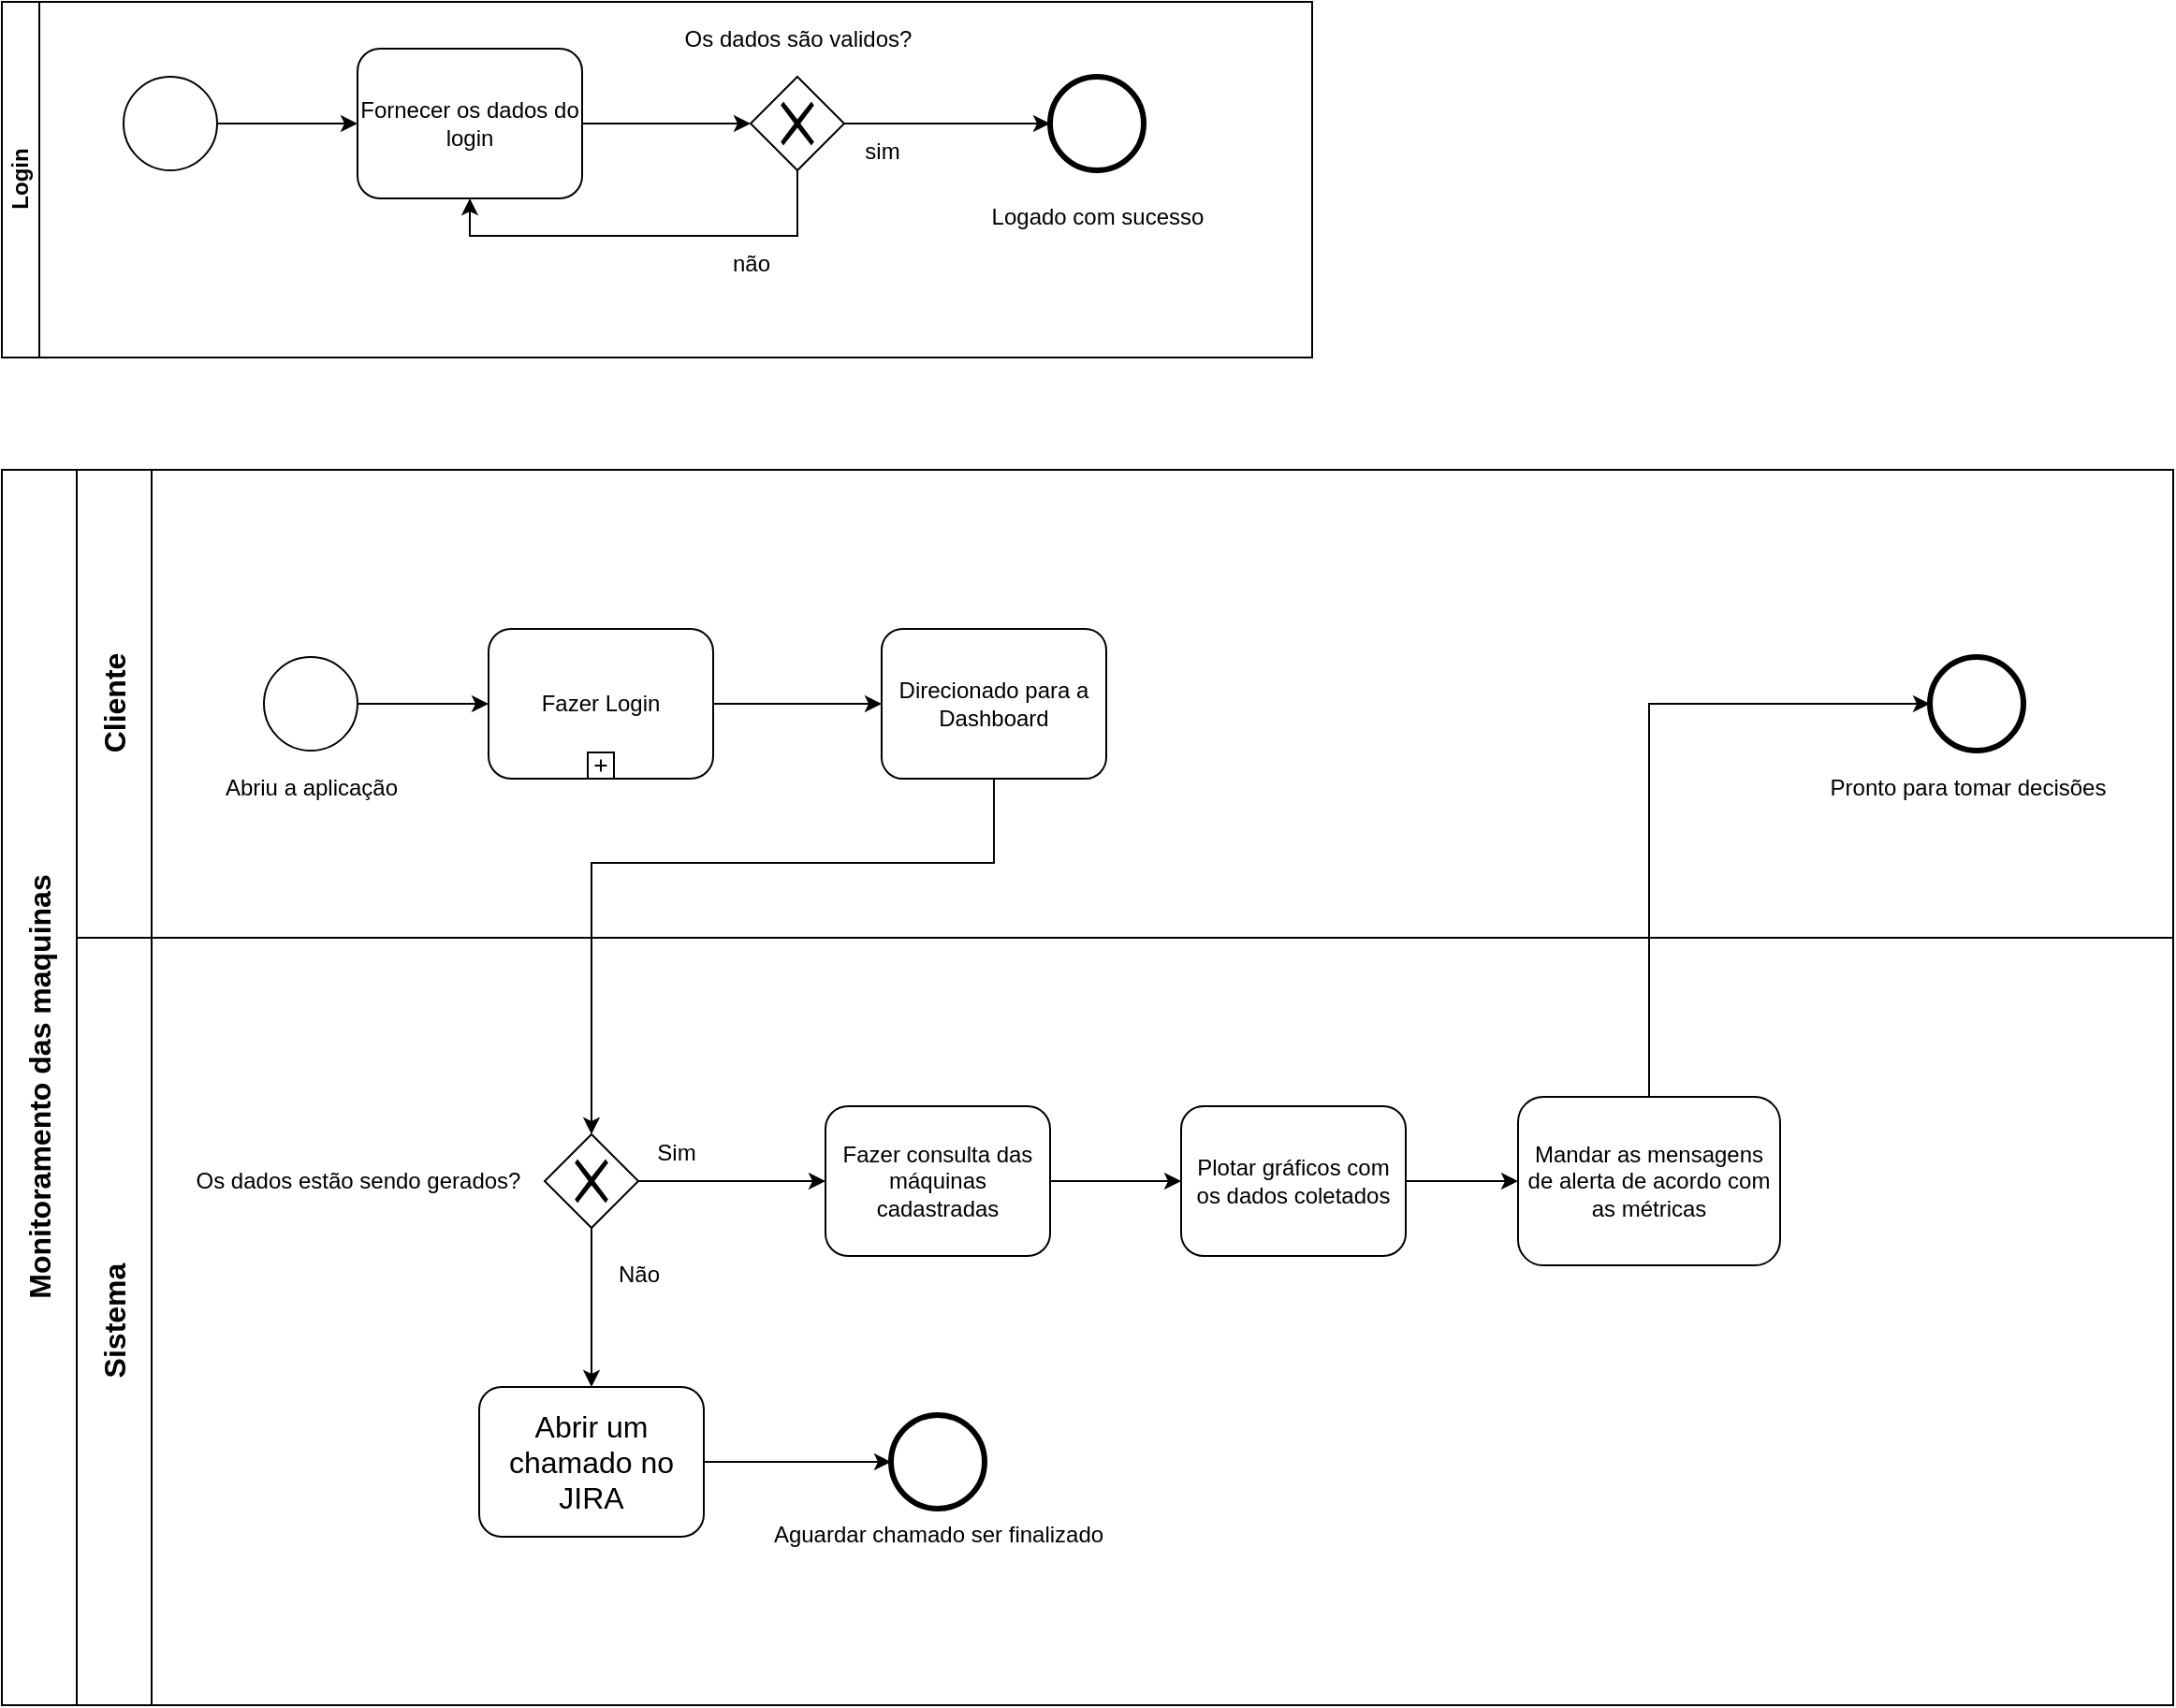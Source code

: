 <mxfile version="13.8.2" type="device"><diagram id="CDsfHtnAjip1gynIjyBw" name="Page-1"><mxGraphModel dx="2431" dy="1530" grid="1" gridSize="10" guides="1" tooltips="1" connect="1" arrows="1" fold="1" page="0" pageScale="1" pageWidth="827" pageHeight="1169" math="0" shadow="0"><root><mxCell id="0"/><mxCell id="1" parent="0"/><mxCell id="-ThY5HVEzseWupzumiQa-1" value="&lt;font style=&quot;font-size: 16px&quot;&gt;Monitoramento das maquinas&lt;/font&gt;" style="swimlane;html=1;childLayout=stackLayout;resizeParent=1;resizeParentMax=0;horizontal=0;startSize=40;horizontalStack=0;" parent="1" vertex="1"><mxGeometry x="-40" y="70" width="1160" height="660" as="geometry"/></mxCell><mxCell id="-ThY5HVEzseWupzumiQa-2" value="&lt;font style=&quot;font-size: 16px&quot;&gt;Cliente&lt;/font&gt;" style="swimlane;html=1;startSize=40;horizontal=0;" parent="-ThY5HVEzseWupzumiQa-1" vertex="1"><mxGeometry x="40" width="1120" height="250" as="geometry"/></mxCell><mxCell id="-ThY5HVEzseWupzumiQa-11" style="edgeStyle=orthogonalEdgeStyle;rounded=0;orthogonalLoop=1;jettySize=auto;html=1;entryX=0;entryY=0.5;entryDx=0;entryDy=0;" parent="-ThY5HVEzseWupzumiQa-2" source="-ThY5HVEzseWupzumiQa-5" target="-ThY5HVEzseWupzumiQa-13" edge="1"><mxGeometry relative="1" as="geometry"><mxPoint x="200" y="160" as="targetPoint"/></mxGeometry></mxCell><mxCell id="-ThY5HVEzseWupzumiQa-5" value="" style="shape=mxgraph.bpmn.shape;html=1;verticalLabelPosition=bottom;labelBackgroundColor=#ffffff;verticalAlign=top;align=center;perimeter=ellipsePerimeter;outlineConnect=0;outline=standard;symbol=general;" parent="-ThY5HVEzseWupzumiQa-2" vertex="1"><mxGeometry x="100" y="100" width="50" height="50" as="geometry"/></mxCell><mxCell id="-ThY5HVEzseWupzumiQa-16" style="edgeStyle=orthogonalEdgeStyle;rounded=0;orthogonalLoop=1;jettySize=auto;html=1;entryX=0;entryY=0.5;entryDx=0;entryDy=0;" parent="-ThY5HVEzseWupzumiQa-2" source="-ThY5HVEzseWupzumiQa-13" target="-ThY5HVEzseWupzumiQa-15" edge="1"><mxGeometry relative="1" as="geometry"/></mxCell><mxCell id="-ThY5HVEzseWupzumiQa-13" value="Fazer Login" style="html=1;whiteSpace=wrap;rounded=1;dropTarget=0;" parent="-ThY5HVEzseWupzumiQa-2" vertex="1"><mxGeometry x="220" y="85" width="120" height="80" as="geometry"/></mxCell><mxCell id="-ThY5HVEzseWupzumiQa-14" value="" style="html=1;shape=plus;outlineConnect=0;" parent="-ThY5HVEzseWupzumiQa-13" vertex="1"><mxGeometry x="0.5" y="1" width="14" height="14" relative="1" as="geometry"><mxPoint x="-7" y="-14" as="offset"/></mxGeometry></mxCell><mxCell id="-ThY5HVEzseWupzumiQa-15" value="Direcionado para a Dashboard" style="shape=ext;rounded=1;html=1;whiteSpace=wrap;arcSize=14;" parent="-ThY5HVEzseWupzumiQa-2" vertex="1"><mxGeometry x="430" y="85" width="120" height="80" as="geometry"/></mxCell><mxCell id="jXKzK_16CXANIdWnUxSR-3" value="" style="shape=mxgraph.bpmn.shape;html=1;verticalLabelPosition=bottom;labelBackgroundColor=#ffffff;verticalAlign=top;align=center;perimeter=ellipsePerimeter;outlineConnect=0;outline=end;symbol=general;" parent="-ThY5HVEzseWupzumiQa-2" vertex="1"><mxGeometry x="990" y="100" width="50" height="50" as="geometry"/></mxCell><mxCell id="-ThY5HVEzseWupzumiQa-12" value="Abriu a aplicação" style="text;html=1;align=center;verticalAlign=middle;resizable=0;points=[];autosize=1;" parent="-ThY5HVEzseWupzumiQa-2" vertex="1"><mxGeometry x="70" y="160" width="110" height="20" as="geometry"/></mxCell><mxCell id="-ThY5HVEzseWupzumiQa-3" value="&lt;font style=&quot;font-size: 16px&quot;&gt;Sistema&lt;/font&gt;" style="swimlane;html=1;startSize=40;horizontal=0;" parent="-ThY5HVEzseWupzumiQa-1" vertex="1"><mxGeometry x="40" y="250" width="1120" height="410" as="geometry"/></mxCell><mxCell id="-ThY5HVEzseWupzumiQa-20" style="edgeStyle=orthogonalEdgeStyle;rounded=0;orthogonalLoop=1;jettySize=auto;html=1;" parent="-ThY5HVEzseWupzumiQa-3" source="-ThY5HVEzseWupzumiQa-17" target="-ThY5HVEzseWupzumiQa-19" edge="1"><mxGeometry relative="1" as="geometry"/></mxCell><mxCell id="-ThY5HVEzseWupzumiQa-24" style="edgeStyle=orthogonalEdgeStyle;rounded=0;orthogonalLoop=1;jettySize=auto;html=1;entryX=0;entryY=0.5;entryDx=0;entryDy=0;" parent="-ThY5HVEzseWupzumiQa-3" source="-ThY5HVEzseWupzumiQa-21" target="-ThY5HVEzseWupzumiQa-17" edge="1"><mxGeometry relative="1" as="geometry"/></mxCell><mxCell id="-ThY5HVEzseWupzumiQa-27" value="Sim" style="text;html=1;align=center;verticalAlign=middle;resizable=0;points=[];autosize=1;" parent="-ThY5HVEzseWupzumiQa-3" vertex="1"><mxGeometry x="300" y="105" width="40" height="20" as="geometry"/></mxCell><mxCell id="jXKzK_16CXANIdWnUxSR-1" value="Mandar as mensagens de alerta de acordo com as métricas" style="shape=ext;rounded=1;html=1;whiteSpace=wrap;" parent="-ThY5HVEzseWupzumiQa-3" vertex="1"><mxGeometry x="770" y="85" width="140" height="90" as="geometry"/></mxCell><mxCell id="-ThY5HVEzseWupzumiQa-23" value="Os dados estão sendo gerados?" style="text;html=1;align=center;verticalAlign=middle;resizable=0;points=[];autosize=1;" parent="-ThY5HVEzseWupzumiQa-3" vertex="1"><mxGeometry x="50" y="120" width="200" height="20" as="geometry"/></mxCell><mxCell id="-ThY5HVEzseWupzumiQa-17" value="Fazer consulta das máquinas cadastradas" style="shape=ext;rounded=1;html=1;whiteSpace=wrap;" parent="-ThY5HVEzseWupzumiQa-3" vertex="1"><mxGeometry x="400" y="90" width="120" height="80" as="geometry"/></mxCell><mxCell id="VK2IQYMkAc5qo0UPz8qn-17" style="edgeStyle=orthogonalEdgeStyle;rounded=0;orthogonalLoop=1;jettySize=auto;html=1;entryX=0.5;entryY=0;entryDx=0;entryDy=0;fontSize=16;" parent="-ThY5HVEzseWupzumiQa-3" source="-ThY5HVEzseWupzumiQa-21" target="VK2IQYMkAc5qo0UPz8qn-16" edge="1"><mxGeometry relative="1" as="geometry"/></mxCell><mxCell id="-ThY5HVEzseWupzumiQa-21" value="" style="shape=mxgraph.bpmn.shape;html=1;verticalLabelPosition=bottom;labelBackgroundColor=#ffffff;verticalAlign=top;align=center;perimeter=rhombusPerimeter;background=gateway;outlineConnect=0;outline=none;symbol=exclusiveGw;" parent="-ThY5HVEzseWupzumiQa-3" vertex="1"><mxGeometry x="250" y="105" width="50" height="50" as="geometry"/></mxCell><mxCell id="jXKzK_16CXANIdWnUxSR-2" style="edgeStyle=orthogonalEdgeStyle;rounded=0;orthogonalLoop=1;jettySize=auto;html=1;entryX=0;entryY=0.5;entryDx=0;entryDy=0;" parent="-ThY5HVEzseWupzumiQa-3" source="-ThY5HVEzseWupzumiQa-19" target="jXKzK_16CXANIdWnUxSR-1" edge="1"><mxGeometry relative="1" as="geometry"/></mxCell><mxCell id="-ThY5HVEzseWupzumiQa-19" value="Plotar gráficos com os dados coletados" style="shape=ext;rounded=1;html=1;whiteSpace=wrap;" parent="-ThY5HVEzseWupzumiQa-3" vertex="1"><mxGeometry x="590" y="90" width="120" height="80" as="geometry"/></mxCell><mxCell id="-ThY5HVEzseWupzumiQa-28" value="Não" style="text;html=1;align=center;verticalAlign=middle;resizable=0;points=[];autosize=1;" parent="-ThY5HVEzseWupzumiQa-3" vertex="1"><mxGeometry x="280" y="170" width="40" height="20" as="geometry"/></mxCell><mxCell id="VK2IQYMkAc5qo0UPz8qn-18" style="edgeStyle=orthogonalEdgeStyle;rounded=0;orthogonalLoop=1;jettySize=auto;html=1;entryX=0;entryY=0.5;entryDx=0;entryDy=0;fontSize=16;" parent="-ThY5HVEzseWupzumiQa-3" source="VK2IQYMkAc5qo0UPz8qn-16" target="RAiQFrmxYIcHSFTG1yZr-1" edge="1"><mxGeometry relative="1" as="geometry"/></mxCell><mxCell id="VK2IQYMkAc5qo0UPz8qn-16" value="Abrir um chamado no JIRA" style="shape=ext;rounded=1;html=1;whiteSpace=wrap;fontSize=16;" parent="-ThY5HVEzseWupzumiQa-3" vertex="1"><mxGeometry x="215" y="240" width="120" height="80" as="geometry"/></mxCell><mxCell id="RAiQFrmxYIcHSFTG1yZr-1" value="Aguardar chamado ser finalizado" style="shape=mxgraph.bpmn.shape;html=1;verticalLabelPosition=bottom;labelBackgroundColor=#ffffff;verticalAlign=top;align=center;perimeter=ellipsePerimeter;outlineConnect=0;outline=end;symbol=general;" parent="-ThY5HVEzseWupzumiQa-3" vertex="1"><mxGeometry x="435" y="255" width="50" height="50" as="geometry"/></mxCell><mxCell id="-ThY5HVEzseWupzumiQa-22" style="edgeStyle=orthogonalEdgeStyle;rounded=0;orthogonalLoop=1;jettySize=auto;html=1;entryX=0.5;entryY=0;entryDx=0;entryDy=0;" parent="-ThY5HVEzseWupzumiQa-1" source="-ThY5HVEzseWupzumiQa-15" target="-ThY5HVEzseWupzumiQa-21" edge="1"><mxGeometry relative="1" as="geometry"><Array as="points"><mxPoint x="530" y="210"/><mxPoint x="315" y="210"/></Array></mxGeometry></mxCell><mxCell id="jXKzK_16CXANIdWnUxSR-5" style="edgeStyle=orthogonalEdgeStyle;rounded=0;orthogonalLoop=1;jettySize=auto;html=1;entryX=0;entryY=0.5;entryDx=0;entryDy=0;" parent="-ThY5HVEzseWupzumiQa-1" source="jXKzK_16CXANIdWnUxSR-1" target="jXKzK_16CXANIdWnUxSR-3" edge="1"><mxGeometry relative="1" as="geometry"><Array as="points"><mxPoint x="880" y="125"/></Array></mxGeometry></mxCell><mxCell id="jXKzK_16CXANIdWnUxSR-4" value="Pronto para tomar decisões" style="text;html=1;align=center;verticalAlign=middle;resizable=0;points=[];autosize=1;" parent="1" vertex="1"><mxGeometry x="925" y="230" width="170" height="20" as="geometry"/></mxCell><mxCell id="jXKzK_16CXANIdWnUxSR-19" value="Login" style="swimlane;html=1;horizontal=0;startSize=20;" parent="1" vertex="1"><mxGeometry x="-40" y="-180" width="700" height="190" as="geometry"/></mxCell><mxCell id="jXKzK_16CXANIdWnUxSR-22" style="edgeStyle=orthogonalEdgeStyle;rounded=0;orthogonalLoop=1;jettySize=auto;html=1;" parent="jXKzK_16CXANIdWnUxSR-19" source="jXKzK_16CXANIdWnUxSR-20" target="jXKzK_16CXANIdWnUxSR-21" edge="1"><mxGeometry relative="1" as="geometry"/></mxCell><mxCell id="jXKzK_16CXANIdWnUxSR-20" value="" style="shape=mxgraph.bpmn.shape;html=1;verticalLabelPosition=bottom;labelBackgroundColor=#ffffff;verticalAlign=top;align=center;perimeter=ellipsePerimeter;outlineConnect=0;outline=standard;symbol=general;" parent="jXKzK_16CXANIdWnUxSR-19" vertex="1"><mxGeometry x="65" y="40" width="50" height="50" as="geometry"/></mxCell><mxCell id="jXKzK_16CXANIdWnUxSR-24" style="edgeStyle=orthogonalEdgeStyle;rounded=0;orthogonalLoop=1;jettySize=auto;html=1;" parent="jXKzK_16CXANIdWnUxSR-19" source="jXKzK_16CXANIdWnUxSR-21" target="jXKzK_16CXANIdWnUxSR-23" edge="1"><mxGeometry relative="1" as="geometry"/></mxCell><mxCell id="jXKzK_16CXANIdWnUxSR-21" value="Fornecer os dados do login" style="shape=ext;rounded=1;html=1;whiteSpace=wrap;" parent="jXKzK_16CXANIdWnUxSR-19" vertex="1"><mxGeometry x="190" y="25" width="120" height="80" as="geometry"/></mxCell><mxCell id="jXKzK_16CXANIdWnUxSR-33" style="edgeStyle=orthogonalEdgeStyle;rounded=0;orthogonalLoop=1;jettySize=auto;html=1;entryX=0.5;entryY=1;entryDx=0;entryDy=0;" parent="jXKzK_16CXANIdWnUxSR-19" source="jXKzK_16CXANIdWnUxSR-23" target="jXKzK_16CXANIdWnUxSR-21" edge="1"><mxGeometry relative="1" as="geometry"><Array as="points"><mxPoint x="425" y="125"/><mxPoint x="250" y="125"/></Array></mxGeometry></mxCell><mxCell id="jXKzK_16CXANIdWnUxSR-34" style="edgeStyle=orthogonalEdgeStyle;rounded=0;orthogonalLoop=1;jettySize=auto;html=1;entryX=0;entryY=0.5;entryDx=0;entryDy=0;" parent="jXKzK_16CXANIdWnUxSR-19" source="jXKzK_16CXANIdWnUxSR-23" target="jXKzK_16CXANIdWnUxSR-31" edge="1"><mxGeometry relative="1" as="geometry"/></mxCell><mxCell id="jXKzK_16CXANIdWnUxSR-23" value="" style="shape=mxgraph.bpmn.shape;html=1;verticalLabelPosition=bottom;labelBackgroundColor=#ffffff;verticalAlign=top;align=center;perimeter=rhombusPerimeter;background=gateway;outlineConnect=0;outline=none;symbol=exclusiveGw;" parent="jXKzK_16CXANIdWnUxSR-19" vertex="1"><mxGeometry x="400" y="40" width="50" height="50" as="geometry"/></mxCell><mxCell id="jXKzK_16CXANIdWnUxSR-25" value="Os dados são validos?" style="text;html=1;align=center;verticalAlign=middle;resizable=0;points=[];autosize=1;" parent="jXKzK_16CXANIdWnUxSR-19" vertex="1"><mxGeometry x="355" y="10" width="140" height="20" as="geometry"/></mxCell><mxCell id="jXKzK_16CXANIdWnUxSR-27" value="não" style="text;html=1;align=center;verticalAlign=middle;resizable=0;points=[];autosize=1;" parent="jXKzK_16CXANIdWnUxSR-19" vertex="1"><mxGeometry x="380" y="130" width="40" height="20" as="geometry"/></mxCell><mxCell id="jXKzK_16CXANIdWnUxSR-31" value="" style="shape=mxgraph.bpmn.shape;html=1;verticalLabelPosition=bottom;labelBackgroundColor=#ffffff;verticalAlign=top;align=center;perimeter=ellipsePerimeter;outlineConnect=0;outline=end;symbol=general;" parent="jXKzK_16CXANIdWnUxSR-19" vertex="1"><mxGeometry x="560" y="40" width="50" height="50" as="geometry"/></mxCell><mxCell id="jXKzK_16CXANIdWnUxSR-32" value="Logado com sucesso" style="text;html=1;align=center;verticalAlign=middle;resizable=0;points=[];autosize=1;" parent="jXKzK_16CXANIdWnUxSR-19" vertex="1"><mxGeometry x="515" y="105" width="140" height="20" as="geometry"/></mxCell><mxCell id="jXKzK_16CXANIdWnUxSR-30" value="sim" style="text;html=1;align=center;verticalAlign=middle;resizable=0;points=[];autosize=1;" parent="jXKzK_16CXANIdWnUxSR-19" vertex="1"><mxGeometry x="450" y="70" width="40" height="20" as="geometry"/></mxCell></root></mxGraphModel></diagram></mxfile>